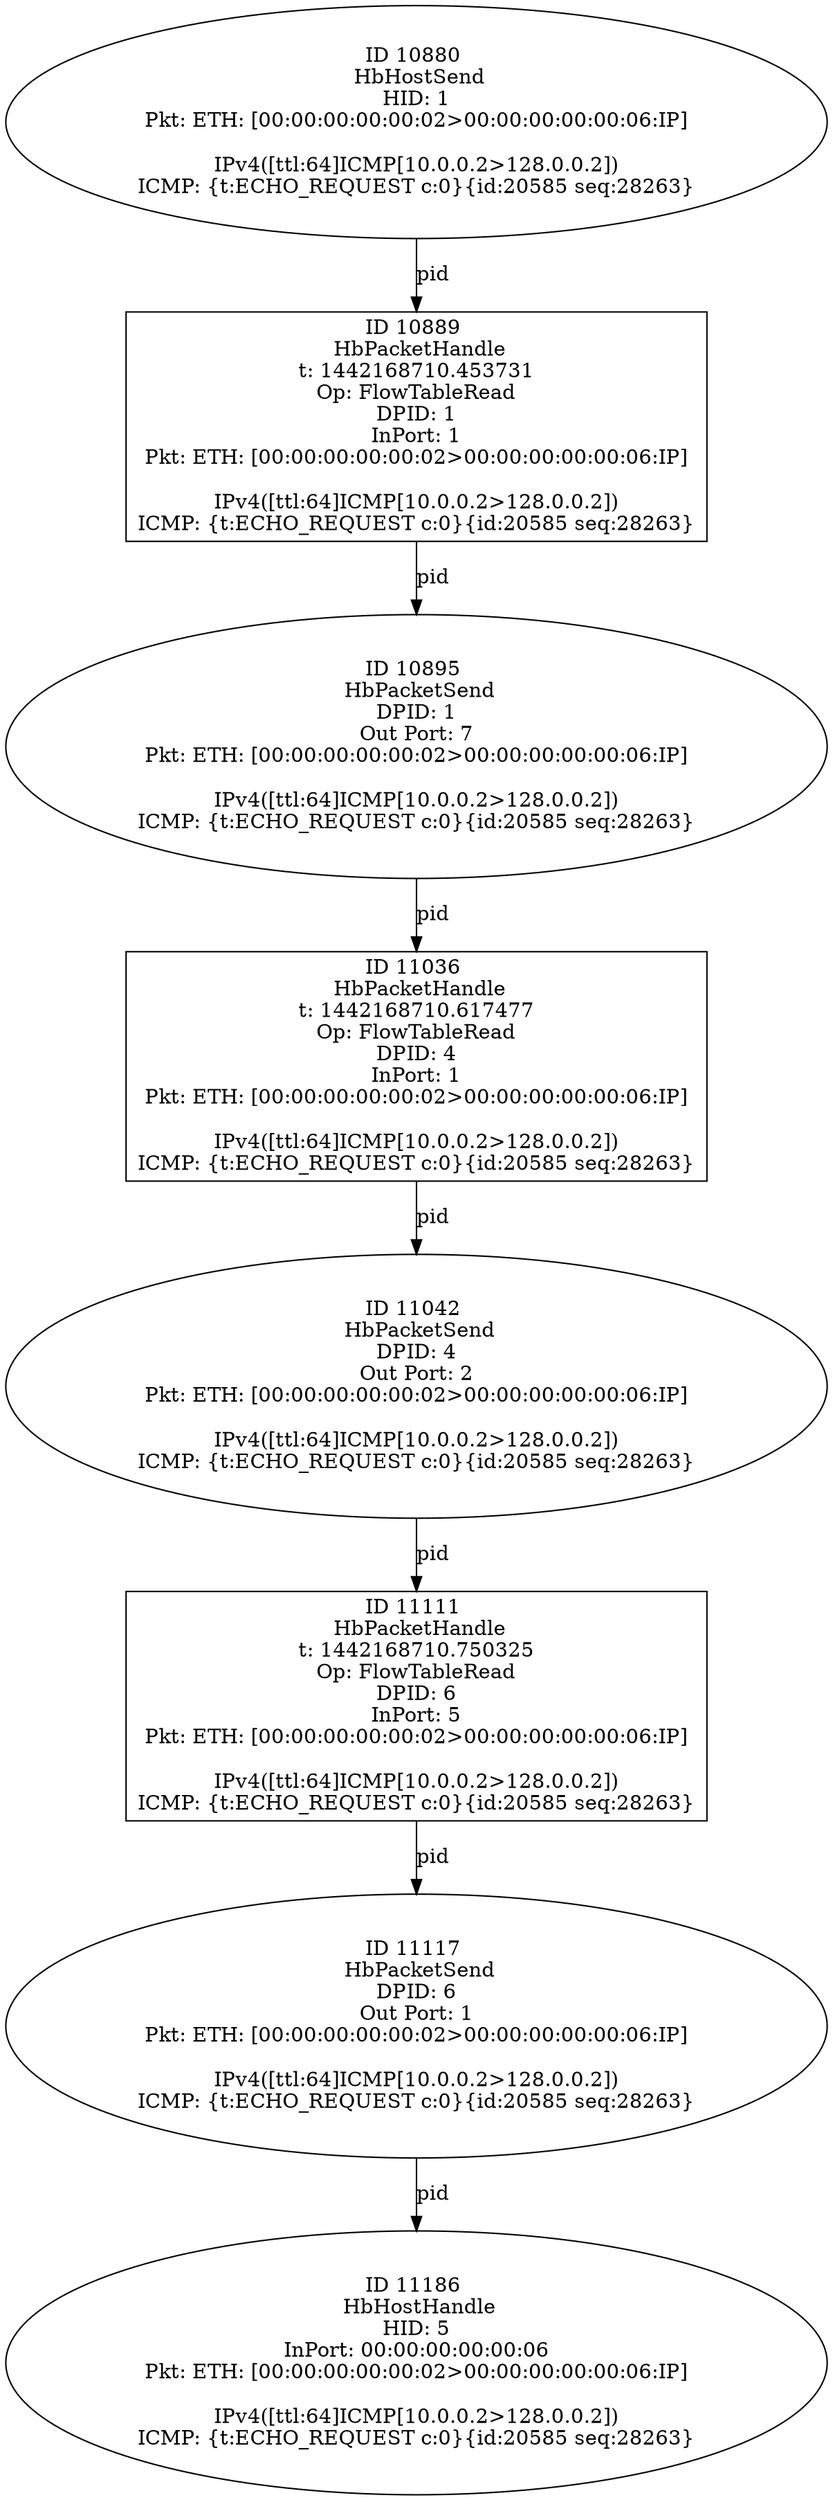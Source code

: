 strict digraph G {
10880 [shape=oval, event=<hb_events.HbHostSend object at 0x10919f250>, label="ID 10880 
 HbHostSend
HID: 1
Pkt: ETH: [00:00:00:00:00:02>00:00:00:00:00:06:IP]

IPv4([ttl:64]ICMP[10.0.0.2>128.0.0.2])
ICMP: {t:ECHO_REQUEST c:0}{id:20585 seq:28263}"];
11042 [shape=oval, event=<hb_events.HbPacketSend object at 0x10922ed90>, label="ID 11042 
 HbPacketSend
DPID: 4
Out Port: 2
Pkt: ETH: [00:00:00:00:00:02>00:00:00:00:00:06:IP]

IPv4([ttl:64]ICMP[10.0.0.2>128.0.0.2])
ICMP: {t:ECHO_REQUEST c:0}{id:20585 seq:28263}"];
11111 [shape=box, event=<hb_events.HbPacketHandle object at 0x109264a10>, label="ID 11111 
 HbPacketHandle
t: 1442168710.750325
Op: FlowTableRead
DPID: 6
InPort: 5
Pkt: ETH: [00:00:00:00:00:02>00:00:00:00:00:06:IP]

IPv4([ttl:64]ICMP[10.0.0.2>128.0.0.2])
ICMP: {t:ECHO_REQUEST c:0}{id:20585 seq:28263}"];
10889 [shape=box, event=<hb_events.HbPacketHandle object at 0x1091bb050>, label="ID 10889 
 HbPacketHandle
t: 1442168710.453731
Op: FlowTableRead
DPID: 1
InPort: 1
Pkt: ETH: [00:00:00:00:00:02>00:00:00:00:00:06:IP]

IPv4([ttl:64]ICMP[10.0.0.2>128.0.0.2])
ICMP: {t:ECHO_REQUEST c:0}{id:20585 seq:28263}"];
11117 [shape=oval, event=<hb_events.HbPacketSend object at 0x10926c750>, label="ID 11117 
 HbPacketSend
DPID: 6
Out Port: 1
Pkt: ETH: [00:00:00:00:00:02>00:00:00:00:00:06:IP]

IPv4([ttl:64]ICMP[10.0.0.2>128.0.0.2])
ICMP: {t:ECHO_REQUEST c:0}{id:20585 seq:28263}"];
10895 [shape=oval, event=<hb_events.HbPacketSend object at 0x1091b52d0>, label="ID 10895 
 HbPacketSend
DPID: 1
Out Port: 7
Pkt: ETH: [00:00:00:00:00:02>00:00:00:00:00:06:IP]

IPv4([ttl:64]ICMP[10.0.0.2>128.0.0.2])
ICMP: {t:ECHO_REQUEST c:0}{id:20585 seq:28263}"];
11036 [shape=box, event=<hb_events.HbPacketHandle object at 0x1092276d0>, label="ID 11036 
 HbPacketHandle
t: 1442168710.617477
Op: FlowTableRead
DPID: 4
InPort: 1
Pkt: ETH: [00:00:00:00:00:02>00:00:00:00:00:06:IP]

IPv4([ttl:64]ICMP[10.0.0.2>128.0.0.2])
ICMP: {t:ECHO_REQUEST c:0}{id:20585 seq:28263}"];
11186 [shape=oval, event=<hb_events.HbHostHandle object at 0x1092ad750>, label="ID 11186 
 HbHostHandle
HID: 5
InPort: 00:00:00:00:00:06
Pkt: ETH: [00:00:00:00:00:02>00:00:00:00:00:06:IP]

IPv4([ttl:64]ICMP[10.0.0.2>128.0.0.2])
ICMP: {t:ECHO_REQUEST c:0}{id:20585 seq:28263}"];
10880 -> 10889  [rel=pid, label=pid];
11042 -> 11111  [rel=pid, label=pid];
11111 -> 11117  [rel=pid, label=pid];
10889 -> 10895  [rel=pid, label=pid];
11117 -> 11186  [rel=pid, label=pid];
10895 -> 11036  [rel=pid, label=pid];
11036 -> 11042  [rel=pid, label=pid];
}
